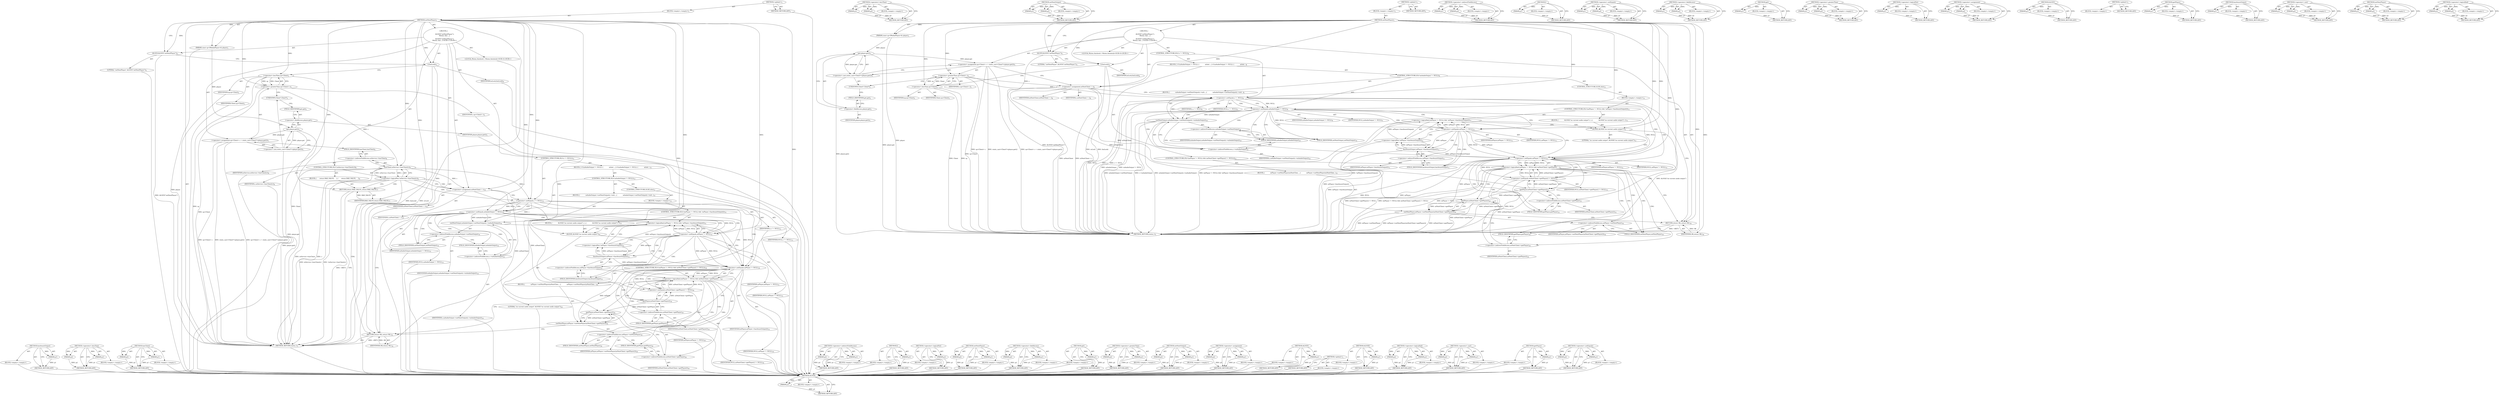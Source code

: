 digraph "&lt;operator&gt;.notEquals" {
vulnerable_175 [label=<(METHOD,ALOGE)>];
vulnerable_176 [label=<(PARAM,p1)>];
vulnerable_177 [label=<(BLOCK,&lt;empty&gt;,&lt;empty&gt;)>];
vulnerable_178 [label=<(METHOD_RETURN,ANY)>];
vulnerable_128 [label=<(METHOD,&lt;operator&gt;.lessThan)>];
vulnerable_129 [label=<(PARAM,p1)>];
vulnerable_130 [label=<(PARAM,p2)>];
vulnerable_131 [label=<(BLOCK,&lt;empty&gt;,&lt;empty&gt;)>];
vulnerable_132 [label=<(METHOD_RETURN,ANY)>];
vulnerable_152 [label=<(METHOD,setNextOutput)>];
vulnerable_153 [label=<(PARAM,p1)>];
vulnerable_154 [label=<(PARAM,p2)>];
vulnerable_155 [label=<(BLOCK,&lt;empty&gt;,&lt;empty&gt;)>];
vulnerable_156 [label=<(METHOD_RETURN,ANY)>];
vulnerable_6 [label=<(METHOD,&lt;global&gt;)<SUB>1</SUB>>];
vulnerable_7 [label=<(BLOCK,&lt;empty&gt;,&lt;empty&gt;)<SUB>1</SUB>>];
vulnerable_8 [label=<(METHOD,setNextPlayer)<SUB>1</SUB>>];
vulnerable_9 [label=<(PARAM,const sp&lt;IMediaPlayer&gt;&amp; player)<SUB>1</SUB>>];
vulnerable_10 [label="<(BLOCK,{

     ALOGV(&quot;setNextPlayer&quot;);
     Mutex::Aut...,{

     ALOGV(&quot;setNextPlayer&quot;);
     Mutex::Aut...)<SUB>1</SUB>>"];
vulnerable_11 [label=<(ALOGV,ALOGV(&quot;setNextPlayer&quot;))<SUB>3</SUB>>];
vulnerable_12 [label=<(LITERAL,&quot;setNextPlayer&quot;,ALOGV(&quot;setNextPlayer&quot;))<SUB>3</SUB>>];
vulnerable_13 [label="<(LOCAL,Mutex.Autolock l: Mutex.Autolock)<SUB>4</SUB>>"];
vulnerable_14 [label=<(l,l(mLock))<SUB>4</SUB>>];
vulnerable_15 [label=<(IDENTIFIER,mLock,l(mLock))<SUB>4</SUB>>];
vulnerable_16 [label=<(&lt;operator&gt;.assignment,sp&lt;Client&gt; c = static_cast&lt;Client*&gt;(player.get()))<SUB>5</SUB>>];
vulnerable_17 [label=<(&lt;operator&gt;.greaterThan,sp&lt;Client&gt; c)<SUB>5</SUB>>];
vulnerable_18 [label=<(&lt;operator&gt;.lessThan,sp&lt;Client)<SUB>5</SUB>>];
vulnerable_19 [label=<(IDENTIFIER,sp,sp&lt;Client)<SUB>5</SUB>>];
vulnerable_20 [label=<(IDENTIFIER,Client,sp&lt;Client)<SUB>5</SUB>>];
vulnerable_21 [label=<(IDENTIFIER,c,sp&lt;Client&gt; c)<SUB>5</SUB>>];
vulnerable_22 [label=<(&lt;operator&gt;.cast,static_cast&lt;Client*&gt;(player.get()))<SUB>5</SUB>>];
vulnerable_23 [label=<(UNKNOWN,Client*,Client*)<SUB>5</SUB>>];
vulnerable_24 [label=<(get,player.get())<SUB>5</SUB>>];
vulnerable_25 [label=<(&lt;operator&gt;.fieldAccess,player.get)<SUB>5</SUB>>];
vulnerable_26 [label=<(IDENTIFIER,player,player.get())<SUB>5</SUB>>];
vulnerable_27 [label=<(FIELD_IDENTIFIER,get,get)<SUB>5</SUB>>];
vulnerable_28 [label=<(&lt;operator&gt;.assignment,mNextClient = c)<SUB>6</SUB>>];
vulnerable_29 [label=<(IDENTIFIER,mNextClient,mNextClient = c)<SUB>6</SUB>>];
vulnerable_30 [label=<(IDENTIFIER,c,mNextClient = c)<SUB>6</SUB>>];
vulnerable_31 [label=<(CONTROL_STRUCTURE,IF,if (c != NULL))<SUB>8</SUB>>];
vulnerable_32 [label=<(&lt;operator&gt;.notEquals,c != NULL)<SUB>8</SUB>>];
vulnerable_33 [label=<(IDENTIFIER,c,c != NULL)<SUB>8</SUB>>];
vulnerable_34 [label=<(IDENTIFIER,NULL,c != NULL)<SUB>8</SUB>>];
vulnerable_35 [label=<(BLOCK,{
 if (mAudioOutput != NULL) {
            mAud...,{
 if (mAudioOutput != NULL) {
            mAud...)<SUB>8</SUB>>];
vulnerable_36 [label=<(CONTROL_STRUCTURE,IF,if (mAudioOutput != NULL))<SUB>9</SUB>>];
vulnerable_37 [label=<(&lt;operator&gt;.notEquals,mAudioOutput != NULL)<SUB>9</SUB>>];
vulnerable_38 [label=<(IDENTIFIER,mAudioOutput,mAudioOutput != NULL)<SUB>9</SUB>>];
vulnerable_39 [label=<(IDENTIFIER,NULL,mAudioOutput != NULL)<SUB>9</SUB>>];
vulnerable_40 [label=<(BLOCK,{
            mAudioOutput-&gt;setNextOutput(c-&gt;mA...,{
            mAudioOutput-&gt;setNextOutput(c-&gt;mA...)<SUB>9</SUB>>];
vulnerable_41 [label=<(setNextOutput,mAudioOutput-&gt;setNextOutput(c-&gt;mAudioOutput))<SUB>10</SUB>>];
vulnerable_42 [label=<(&lt;operator&gt;.indirectFieldAccess,mAudioOutput-&gt;setNextOutput)<SUB>10</SUB>>];
vulnerable_43 [label=<(IDENTIFIER,mAudioOutput,mAudioOutput-&gt;setNextOutput(c-&gt;mAudioOutput))<SUB>10</SUB>>];
vulnerable_44 [label=<(FIELD_IDENTIFIER,setNextOutput,setNextOutput)<SUB>10</SUB>>];
vulnerable_45 [label=<(&lt;operator&gt;.indirectFieldAccess,c-&gt;mAudioOutput)<SUB>10</SUB>>];
vulnerable_46 [label=<(IDENTIFIER,c,mAudioOutput-&gt;setNextOutput(c-&gt;mAudioOutput))<SUB>10</SUB>>];
vulnerable_47 [label=<(FIELD_IDENTIFIER,mAudioOutput,mAudioOutput)<SUB>10</SUB>>];
vulnerable_48 [label=<(CONTROL_STRUCTURE,ELSE,else)<SUB>11</SUB>>];
vulnerable_49 [label=<(BLOCK,&lt;empty&gt;,&lt;empty&gt;)<SUB>11</SUB>>];
vulnerable_50 [label=<(CONTROL_STRUCTURE,IF,if ((mPlayer != NULL) &amp;&amp; !mPlayer-&gt;hardwareOutput()))<SUB>11</SUB>>];
vulnerable_51 [label=<(&lt;operator&gt;.logicalAnd,(mPlayer != NULL) &amp;&amp; !mPlayer-&gt;hardwareOutput())<SUB>11</SUB>>];
vulnerable_52 [label=<(&lt;operator&gt;.notEquals,mPlayer != NULL)<SUB>11</SUB>>];
vulnerable_53 [label=<(IDENTIFIER,mPlayer,mPlayer != NULL)<SUB>11</SUB>>];
vulnerable_54 [label=<(IDENTIFIER,NULL,mPlayer != NULL)<SUB>11</SUB>>];
vulnerable_55 [label=<(&lt;operator&gt;.logicalNot,!mPlayer-&gt;hardwareOutput())<SUB>11</SUB>>];
vulnerable_56 [label=<(hardwareOutput,mPlayer-&gt;hardwareOutput())<SUB>11</SUB>>];
vulnerable_57 [label=<(&lt;operator&gt;.indirectFieldAccess,mPlayer-&gt;hardwareOutput)<SUB>11</SUB>>];
vulnerable_58 [label=<(IDENTIFIER,mPlayer,mPlayer-&gt;hardwareOutput())<SUB>11</SUB>>];
vulnerable_59 [label=<(FIELD_IDENTIFIER,hardwareOutput,hardwareOutput)<SUB>11</SUB>>];
vulnerable_60 [label=<(BLOCK,{
            ALOGE(&quot;no current audio output&quot;);
 },{
            ALOGE(&quot;no current audio output&quot;);
 })<SUB>11</SUB>>];
vulnerable_61 [label=<(ALOGE,ALOGE(&quot;no current audio output&quot;))<SUB>12</SUB>>];
vulnerable_62 [label=<(LITERAL,&quot;no current audio output&quot;,ALOGE(&quot;no current audio output&quot;))<SUB>12</SUB>>];
vulnerable_63 [label=<(CONTROL_STRUCTURE,IF,if ((mPlayer != NULL) &amp;&amp; (mNextClient-&gt;getPlayer() != NULL)))<SUB>15</SUB>>];
vulnerable_64 [label=<(&lt;operator&gt;.logicalAnd,(mPlayer != NULL) &amp;&amp; (mNextClient-&gt;getPlayer() ...)<SUB>15</SUB>>];
vulnerable_65 [label=<(&lt;operator&gt;.notEquals,mPlayer != NULL)<SUB>15</SUB>>];
vulnerable_66 [label=<(IDENTIFIER,mPlayer,mPlayer != NULL)<SUB>15</SUB>>];
vulnerable_67 [label=<(IDENTIFIER,NULL,mPlayer != NULL)<SUB>15</SUB>>];
vulnerable_68 [label=<(&lt;operator&gt;.notEquals,mNextClient-&gt;getPlayer() != NULL)<SUB>15</SUB>>];
vulnerable_69 [label=<(getPlayer,mNextClient-&gt;getPlayer())<SUB>15</SUB>>];
vulnerable_70 [label=<(&lt;operator&gt;.indirectFieldAccess,mNextClient-&gt;getPlayer)<SUB>15</SUB>>];
vulnerable_71 [label=<(IDENTIFIER,mNextClient,mNextClient-&gt;getPlayer())<SUB>15</SUB>>];
vulnerable_72 [label=<(FIELD_IDENTIFIER,getPlayer,getPlayer)<SUB>15</SUB>>];
vulnerable_73 [label=<(IDENTIFIER,NULL,mNextClient-&gt;getPlayer() != NULL)<SUB>15</SUB>>];
vulnerable_74 [label=<(BLOCK,{
            mPlayer-&gt;setNextPlayer(mNextClien...,{
            mPlayer-&gt;setNextPlayer(mNextClien...)<SUB>15</SUB>>];
vulnerable_75 [label=<(setNextPlayer,mPlayer-&gt;setNextPlayer(mNextClient-&gt;getPlayer()))<SUB>16</SUB>>];
vulnerable_76 [label=<(&lt;operator&gt;.indirectFieldAccess,mPlayer-&gt;setNextPlayer)<SUB>16</SUB>>];
vulnerable_77 [label=<(IDENTIFIER,mPlayer,mPlayer-&gt;setNextPlayer(mNextClient-&gt;getPlayer()))<SUB>16</SUB>>];
vulnerable_78 [label=<(FIELD_IDENTIFIER,setNextPlayer,setNextPlayer)<SUB>16</SUB>>];
vulnerable_79 [label=<(getPlayer,mNextClient-&gt;getPlayer())<SUB>16</SUB>>];
vulnerable_80 [label=<(&lt;operator&gt;.indirectFieldAccess,mNextClient-&gt;getPlayer)<SUB>16</SUB>>];
vulnerable_81 [label=<(IDENTIFIER,mNextClient,mNextClient-&gt;getPlayer())<SUB>16</SUB>>];
vulnerable_82 [label=<(FIELD_IDENTIFIER,getPlayer,getPlayer)<SUB>16</SUB>>];
vulnerable_83 [label=<(RETURN,return OK;,return OK;)<SUB>20</SUB>>];
vulnerable_84 [label=<(IDENTIFIER,OK,return OK;)<SUB>20</SUB>>];
vulnerable_85 [label=<(METHOD_RETURN,status_t)<SUB>1</SUB>>];
vulnerable_87 [label=<(METHOD_RETURN,ANY)<SUB>1</SUB>>];
vulnerable_157 [label=<(METHOD,&lt;operator&gt;.indirectFieldAccess)>];
vulnerable_158 [label=<(PARAM,p1)>];
vulnerable_159 [label=<(PARAM,p2)>];
vulnerable_160 [label=<(BLOCK,&lt;empty&gt;,&lt;empty&gt;)>];
vulnerable_161 [label=<(METHOD_RETURN,ANY)>];
vulnerable_114 [label=<(METHOD,l)>];
vulnerable_115 [label=<(PARAM,p1)>];
vulnerable_116 [label=<(BLOCK,&lt;empty&gt;,&lt;empty&gt;)>];
vulnerable_117 [label=<(METHOD_RETURN,ANY)>];
vulnerable_147 [label=<(METHOD,&lt;operator&gt;.notEquals)>];
vulnerable_148 [label=<(PARAM,p1)>];
vulnerable_149 [label=<(PARAM,p2)>];
vulnerable_150 [label=<(BLOCK,&lt;empty&gt;,&lt;empty&gt;)>];
vulnerable_151 [label=<(METHOD_RETURN,ANY)>];
vulnerable_142 [label=<(METHOD,&lt;operator&gt;.fieldAccess)>];
vulnerable_143 [label=<(PARAM,p1)>];
vulnerable_144 [label=<(PARAM,p2)>];
vulnerable_145 [label=<(BLOCK,&lt;empty&gt;,&lt;empty&gt;)>];
vulnerable_146 [label=<(METHOD_RETURN,ANY)>];
vulnerable_138 [label=<(METHOD,get)>];
vulnerable_139 [label=<(PARAM,p1)>];
vulnerable_140 [label=<(BLOCK,&lt;empty&gt;,&lt;empty&gt;)>];
vulnerable_141 [label=<(METHOD_RETURN,ANY)>];
vulnerable_123 [label=<(METHOD,&lt;operator&gt;.greaterThan)>];
vulnerable_124 [label=<(PARAM,p1)>];
vulnerable_125 [label=<(PARAM,p2)>];
vulnerable_126 [label=<(BLOCK,&lt;empty&gt;,&lt;empty&gt;)>];
vulnerable_127 [label=<(METHOD_RETURN,ANY)>];
vulnerable_167 [label=<(METHOD,&lt;operator&gt;.logicalNot)>];
vulnerable_168 [label=<(PARAM,p1)>];
vulnerable_169 [label=<(BLOCK,&lt;empty&gt;,&lt;empty&gt;)>];
vulnerable_170 [label=<(METHOD_RETURN,ANY)>];
vulnerable_118 [label=<(METHOD,&lt;operator&gt;.assignment)>];
vulnerable_119 [label=<(PARAM,p1)>];
vulnerable_120 [label=<(PARAM,p2)>];
vulnerable_121 [label=<(BLOCK,&lt;empty&gt;,&lt;empty&gt;)>];
vulnerable_122 [label=<(METHOD_RETURN,ANY)>];
vulnerable_110 [label=<(METHOD,ALOGV)>];
vulnerable_111 [label=<(PARAM,p1)>];
vulnerable_112 [label=<(BLOCK,&lt;empty&gt;,&lt;empty&gt;)>];
vulnerable_113 [label=<(METHOD_RETURN,ANY)>];
vulnerable_104 [label=<(METHOD,&lt;global&gt;)<SUB>1</SUB>>];
vulnerable_105 [label=<(BLOCK,&lt;empty&gt;,&lt;empty&gt;)>];
vulnerable_106 [label=<(METHOD_RETURN,ANY)>];
vulnerable_179 [label=<(METHOD,getPlayer)>];
vulnerable_180 [label=<(PARAM,p1)>];
vulnerable_181 [label=<(BLOCK,&lt;empty&gt;,&lt;empty&gt;)>];
vulnerable_182 [label=<(METHOD_RETURN,ANY)>];
vulnerable_171 [label=<(METHOD,hardwareOutput)>];
vulnerable_172 [label=<(PARAM,p1)>];
vulnerable_173 [label=<(BLOCK,&lt;empty&gt;,&lt;empty&gt;)>];
vulnerable_174 [label=<(METHOD_RETURN,ANY)>];
vulnerable_133 [label=<(METHOD,&lt;operator&gt;.cast)>];
vulnerable_134 [label=<(PARAM,p1)>];
vulnerable_135 [label=<(PARAM,p2)>];
vulnerable_136 [label=<(BLOCK,&lt;empty&gt;,&lt;empty&gt;)>];
vulnerable_137 [label=<(METHOD_RETURN,ANY)>];
vulnerable_183 [label=<(METHOD,setNextPlayer)>];
vulnerable_184 [label=<(PARAM,p1)>];
vulnerable_185 [label=<(PARAM,p2)>];
vulnerable_186 [label=<(BLOCK,&lt;empty&gt;,&lt;empty&gt;)>];
vulnerable_187 [label=<(METHOD_RETURN,ANY)>];
vulnerable_162 [label=<(METHOD,&lt;operator&gt;.logicalAnd)>];
vulnerable_163 [label=<(PARAM,p1)>];
vulnerable_164 [label=<(PARAM,p2)>];
vulnerable_165 [label=<(BLOCK,&lt;empty&gt;,&lt;empty&gt;)>];
vulnerable_166 [label=<(METHOD_RETURN,ANY)>];
fixed_186 [label=<(METHOD,hardwareOutput)>];
fixed_187 [label=<(PARAM,p1)>];
fixed_188 [label=<(BLOCK,&lt;empty&gt;,&lt;empty&gt;)>];
fixed_189 [label=<(METHOD_RETURN,ANY)>];
fixed_138 [label=<(METHOD,&lt;operator&gt;.lessThan)>];
fixed_139 [label=<(PARAM,p1)>];
fixed_140 [label=<(PARAM,p2)>];
fixed_141 [label=<(BLOCK,&lt;empty&gt;,&lt;empty&gt;)>];
fixed_142 [label=<(METHOD_RETURN,ANY)>];
fixed_161 [label=<(METHOD,hasClient)>];
fixed_162 [label=<(PARAM,p1)>];
fixed_163 [label=<(PARAM,p2)>];
fixed_164 [label=<(BLOCK,&lt;empty&gt;,&lt;empty&gt;)>];
fixed_165 [label=<(METHOD_RETURN,ANY)>];
fixed_6 [label=<(METHOD,&lt;global&gt;)<SUB>1</SUB>>];
fixed_7 [label=<(BLOCK,&lt;empty&gt;,&lt;empty&gt;)<SUB>1</SUB>>];
fixed_8 [label=<(METHOD,setNextPlayer)<SUB>1</SUB>>];
fixed_9 [label=<(PARAM,const sp&lt;IMediaPlayer&gt;&amp; player)<SUB>1</SUB>>];
fixed_10 [label="<(BLOCK,{

     ALOGV(&quot;setNextPlayer&quot;);
     Mutex::Aut...,{

     ALOGV(&quot;setNextPlayer&quot;);
     Mutex::Aut...)<SUB>1</SUB>>"];
fixed_11 [label=<(ALOGV,ALOGV(&quot;setNextPlayer&quot;))<SUB>3</SUB>>];
fixed_12 [label=<(LITERAL,&quot;setNextPlayer&quot;,ALOGV(&quot;setNextPlayer&quot;))<SUB>3</SUB>>];
fixed_13 [label="<(LOCAL,Mutex.Autolock l: Mutex.Autolock)<SUB>4</SUB>>"];
fixed_14 [label=<(l,l(mLock))<SUB>4</SUB>>];
fixed_15 [label=<(IDENTIFIER,mLock,l(mLock))<SUB>4</SUB>>];
fixed_16 [label=<(&lt;operator&gt;.assignment,sp&lt;Client&gt; c = static_cast&lt;Client*&gt;(player.get()))<SUB>5</SUB>>];
fixed_17 [label=<(&lt;operator&gt;.greaterThan,sp&lt;Client&gt; c)<SUB>5</SUB>>];
fixed_18 [label=<(&lt;operator&gt;.lessThan,sp&lt;Client)<SUB>5</SUB>>];
fixed_19 [label=<(IDENTIFIER,sp,sp&lt;Client)<SUB>5</SUB>>];
fixed_20 [label=<(IDENTIFIER,Client,sp&lt;Client)<SUB>5</SUB>>];
fixed_21 [label=<(IDENTIFIER,c,sp&lt;Client&gt; c)<SUB>5</SUB>>];
fixed_22 [label=<(&lt;operator&gt;.cast,static_cast&lt;Client*&gt;(player.get()))<SUB>5</SUB>>];
fixed_23 [label=<(UNKNOWN,Client*,Client*)<SUB>5</SUB>>];
fixed_24 [label=<(get,player.get())<SUB>5</SUB>>];
fixed_25 [label=<(&lt;operator&gt;.fieldAccess,player.get)<SUB>5</SUB>>];
fixed_26 [label=<(IDENTIFIER,player,player.get())<SUB>5</SUB>>];
fixed_27 [label=<(FIELD_IDENTIFIER,get,get)<SUB>5</SUB>>];
fixed_28 [label=<(CONTROL_STRUCTURE,IF,if (!mService-&gt;hasClient(c)))<SUB>6</SUB>>];
fixed_29 [label=<(&lt;operator&gt;.logicalNot,!mService-&gt;hasClient(c))<SUB>6</SUB>>];
fixed_30 [label=<(hasClient,mService-&gt;hasClient(c))<SUB>6</SUB>>];
fixed_31 [label=<(&lt;operator&gt;.indirectFieldAccess,mService-&gt;hasClient)<SUB>6</SUB>>];
fixed_32 [label=<(IDENTIFIER,mService,mService-&gt;hasClient(c))<SUB>6</SUB>>];
fixed_33 [label=<(FIELD_IDENTIFIER,hasClient,hasClient)<SUB>6</SUB>>];
fixed_34 [label=<(IDENTIFIER,c,mService-&gt;hasClient(c))<SUB>6</SUB>>];
fixed_35 [label=<(BLOCK,{
      return BAD_VALUE;
    },{
      return BAD_VALUE;
    })<SUB>6</SUB>>];
fixed_36 [label=<(RETURN,return BAD_VALUE;,return BAD_VALUE;)<SUB>7</SUB>>];
fixed_37 [label=<(IDENTIFIER,BAD_VALUE,return BAD_VALUE;)<SUB>7</SUB>>];
fixed_38 [label=<(&lt;operator&gt;.assignment,mNextClient = c)<SUB>10</SUB>>];
fixed_39 [label=<(IDENTIFIER,mNextClient,mNextClient = c)<SUB>10</SUB>>];
fixed_40 [label=<(IDENTIFIER,c,mNextClient = c)<SUB>10</SUB>>];
fixed_41 [label=<(CONTROL_STRUCTURE,IF,if (c != NULL))<SUB>12</SUB>>];
fixed_42 [label=<(&lt;operator&gt;.notEquals,c != NULL)<SUB>12</SUB>>];
fixed_43 [label=<(IDENTIFIER,c,c != NULL)<SUB>12</SUB>>];
fixed_44 [label=<(IDENTIFIER,NULL,c != NULL)<SUB>12</SUB>>];
fixed_45 [label=<(BLOCK,{
 if (mAudioOutput != NULL) {
            mAud...,{
 if (mAudioOutput != NULL) {
            mAud...)<SUB>12</SUB>>];
fixed_46 [label=<(CONTROL_STRUCTURE,IF,if (mAudioOutput != NULL))<SUB>13</SUB>>];
fixed_47 [label=<(&lt;operator&gt;.notEquals,mAudioOutput != NULL)<SUB>13</SUB>>];
fixed_48 [label=<(IDENTIFIER,mAudioOutput,mAudioOutput != NULL)<SUB>13</SUB>>];
fixed_49 [label=<(IDENTIFIER,NULL,mAudioOutput != NULL)<SUB>13</SUB>>];
fixed_50 [label=<(BLOCK,{
            mAudioOutput-&gt;setNextOutput(c-&gt;mA...,{
            mAudioOutput-&gt;setNextOutput(c-&gt;mA...)<SUB>13</SUB>>];
fixed_51 [label=<(setNextOutput,mAudioOutput-&gt;setNextOutput(c-&gt;mAudioOutput))<SUB>14</SUB>>];
fixed_52 [label=<(&lt;operator&gt;.indirectFieldAccess,mAudioOutput-&gt;setNextOutput)<SUB>14</SUB>>];
fixed_53 [label=<(IDENTIFIER,mAudioOutput,mAudioOutput-&gt;setNextOutput(c-&gt;mAudioOutput))<SUB>14</SUB>>];
fixed_54 [label=<(FIELD_IDENTIFIER,setNextOutput,setNextOutput)<SUB>14</SUB>>];
fixed_55 [label=<(&lt;operator&gt;.indirectFieldAccess,c-&gt;mAudioOutput)<SUB>14</SUB>>];
fixed_56 [label=<(IDENTIFIER,c,mAudioOutput-&gt;setNextOutput(c-&gt;mAudioOutput))<SUB>14</SUB>>];
fixed_57 [label=<(FIELD_IDENTIFIER,mAudioOutput,mAudioOutput)<SUB>14</SUB>>];
fixed_58 [label=<(CONTROL_STRUCTURE,ELSE,else)<SUB>15</SUB>>];
fixed_59 [label=<(BLOCK,&lt;empty&gt;,&lt;empty&gt;)<SUB>15</SUB>>];
fixed_60 [label=<(CONTROL_STRUCTURE,IF,if ((mPlayer != NULL) &amp;&amp; !mPlayer-&gt;hardwareOutput()))<SUB>15</SUB>>];
fixed_61 [label=<(&lt;operator&gt;.logicalAnd,(mPlayer != NULL) &amp;&amp; !mPlayer-&gt;hardwareOutput())<SUB>15</SUB>>];
fixed_62 [label=<(&lt;operator&gt;.notEquals,mPlayer != NULL)<SUB>15</SUB>>];
fixed_63 [label=<(IDENTIFIER,mPlayer,mPlayer != NULL)<SUB>15</SUB>>];
fixed_64 [label=<(IDENTIFIER,NULL,mPlayer != NULL)<SUB>15</SUB>>];
fixed_65 [label=<(&lt;operator&gt;.logicalNot,!mPlayer-&gt;hardwareOutput())<SUB>15</SUB>>];
fixed_66 [label=<(hardwareOutput,mPlayer-&gt;hardwareOutput())<SUB>15</SUB>>];
fixed_67 [label=<(&lt;operator&gt;.indirectFieldAccess,mPlayer-&gt;hardwareOutput)<SUB>15</SUB>>];
fixed_68 [label=<(IDENTIFIER,mPlayer,mPlayer-&gt;hardwareOutput())<SUB>15</SUB>>];
fixed_69 [label=<(FIELD_IDENTIFIER,hardwareOutput,hardwareOutput)<SUB>15</SUB>>];
fixed_70 [label=<(BLOCK,{
            ALOGE(&quot;no current audio output&quot;);
 },{
            ALOGE(&quot;no current audio output&quot;);
 })<SUB>15</SUB>>];
fixed_71 [label=<(ALOGE,ALOGE(&quot;no current audio output&quot;))<SUB>16</SUB>>];
fixed_72 [label=<(LITERAL,&quot;no current audio output&quot;,ALOGE(&quot;no current audio output&quot;))<SUB>16</SUB>>];
fixed_73 [label=<(CONTROL_STRUCTURE,IF,if ((mPlayer != NULL) &amp;&amp; (mNextClient-&gt;getPlayer() != NULL)))<SUB>19</SUB>>];
fixed_74 [label=<(&lt;operator&gt;.logicalAnd,(mPlayer != NULL) &amp;&amp; (mNextClient-&gt;getPlayer() ...)<SUB>19</SUB>>];
fixed_75 [label=<(&lt;operator&gt;.notEquals,mPlayer != NULL)<SUB>19</SUB>>];
fixed_76 [label=<(IDENTIFIER,mPlayer,mPlayer != NULL)<SUB>19</SUB>>];
fixed_77 [label=<(IDENTIFIER,NULL,mPlayer != NULL)<SUB>19</SUB>>];
fixed_78 [label=<(&lt;operator&gt;.notEquals,mNextClient-&gt;getPlayer() != NULL)<SUB>19</SUB>>];
fixed_79 [label=<(getPlayer,mNextClient-&gt;getPlayer())<SUB>19</SUB>>];
fixed_80 [label=<(&lt;operator&gt;.indirectFieldAccess,mNextClient-&gt;getPlayer)<SUB>19</SUB>>];
fixed_81 [label=<(IDENTIFIER,mNextClient,mNextClient-&gt;getPlayer())<SUB>19</SUB>>];
fixed_82 [label=<(FIELD_IDENTIFIER,getPlayer,getPlayer)<SUB>19</SUB>>];
fixed_83 [label=<(IDENTIFIER,NULL,mNextClient-&gt;getPlayer() != NULL)<SUB>19</SUB>>];
fixed_84 [label=<(BLOCK,{
            mPlayer-&gt;setNextPlayer(mNextClien...,{
            mPlayer-&gt;setNextPlayer(mNextClien...)<SUB>19</SUB>>];
fixed_85 [label=<(setNextPlayer,mPlayer-&gt;setNextPlayer(mNextClient-&gt;getPlayer()))<SUB>20</SUB>>];
fixed_86 [label=<(&lt;operator&gt;.indirectFieldAccess,mPlayer-&gt;setNextPlayer)<SUB>20</SUB>>];
fixed_87 [label=<(IDENTIFIER,mPlayer,mPlayer-&gt;setNextPlayer(mNextClient-&gt;getPlayer()))<SUB>20</SUB>>];
fixed_88 [label=<(FIELD_IDENTIFIER,setNextPlayer,setNextPlayer)<SUB>20</SUB>>];
fixed_89 [label=<(getPlayer,mNextClient-&gt;getPlayer())<SUB>20</SUB>>];
fixed_90 [label=<(&lt;operator&gt;.indirectFieldAccess,mNextClient-&gt;getPlayer)<SUB>20</SUB>>];
fixed_91 [label=<(IDENTIFIER,mNextClient,mNextClient-&gt;getPlayer())<SUB>20</SUB>>];
fixed_92 [label=<(FIELD_IDENTIFIER,getPlayer,getPlayer)<SUB>20</SUB>>];
fixed_93 [label=<(RETURN,return OK;,return OK;)<SUB>24</SUB>>];
fixed_94 [label=<(IDENTIFIER,OK,return OK;)<SUB>24</SUB>>];
fixed_95 [label=<(METHOD_RETURN,status_t)<SUB>1</SUB>>];
fixed_97 [label=<(METHOD_RETURN,ANY)<SUB>1</SUB>>];
fixed_166 [label=<(METHOD,&lt;operator&gt;.indirectFieldAccess)>];
fixed_167 [label=<(PARAM,p1)>];
fixed_168 [label=<(PARAM,p2)>];
fixed_169 [label=<(BLOCK,&lt;empty&gt;,&lt;empty&gt;)>];
fixed_170 [label=<(METHOD_RETURN,ANY)>];
fixed_124 [label=<(METHOD,l)>];
fixed_125 [label=<(PARAM,p1)>];
fixed_126 [label=<(BLOCK,&lt;empty&gt;,&lt;empty&gt;)>];
fixed_127 [label=<(METHOD_RETURN,ANY)>];
fixed_157 [label=<(METHOD,&lt;operator&gt;.logicalNot)>];
fixed_158 [label=<(PARAM,p1)>];
fixed_159 [label=<(BLOCK,&lt;empty&gt;,&lt;empty&gt;)>];
fixed_160 [label=<(METHOD_RETURN,ANY)>];
fixed_198 [label=<(METHOD,setNextPlayer)>];
fixed_199 [label=<(PARAM,p1)>];
fixed_200 [label=<(PARAM,p2)>];
fixed_201 [label=<(BLOCK,&lt;empty&gt;,&lt;empty&gt;)>];
fixed_202 [label=<(METHOD_RETURN,ANY)>];
fixed_152 [label=<(METHOD,&lt;operator&gt;.fieldAccess)>];
fixed_153 [label=<(PARAM,p1)>];
fixed_154 [label=<(PARAM,p2)>];
fixed_155 [label=<(BLOCK,&lt;empty&gt;,&lt;empty&gt;)>];
fixed_156 [label=<(METHOD_RETURN,ANY)>];
fixed_148 [label=<(METHOD,get)>];
fixed_149 [label=<(PARAM,p1)>];
fixed_150 [label=<(BLOCK,&lt;empty&gt;,&lt;empty&gt;)>];
fixed_151 [label=<(METHOD_RETURN,ANY)>];
fixed_133 [label=<(METHOD,&lt;operator&gt;.greaterThan)>];
fixed_134 [label=<(PARAM,p1)>];
fixed_135 [label=<(PARAM,p2)>];
fixed_136 [label=<(BLOCK,&lt;empty&gt;,&lt;empty&gt;)>];
fixed_137 [label=<(METHOD_RETURN,ANY)>];
fixed_176 [label=<(METHOD,setNextOutput)>];
fixed_177 [label=<(PARAM,p1)>];
fixed_178 [label=<(PARAM,p2)>];
fixed_179 [label=<(BLOCK,&lt;empty&gt;,&lt;empty&gt;)>];
fixed_180 [label=<(METHOD_RETURN,ANY)>];
fixed_128 [label=<(METHOD,&lt;operator&gt;.assignment)>];
fixed_129 [label=<(PARAM,p1)>];
fixed_130 [label=<(PARAM,p2)>];
fixed_131 [label=<(BLOCK,&lt;empty&gt;,&lt;empty&gt;)>];
fixed_132 [label=<(METHOD_RETURN,ANY)>];
fixed_120 [label=<(METHOD,ALOGV)>];
fixed_121 [label=<(PARAM,p1)>];
fixed_122 [label=<(BLOCK,&lt;empty&gt;,&lt;empty&gt;)>];
fixed_123 [label=<(METHOD_RETURN,ANY)>];
fixed_114 [label=<(METHOD,&lt;global&gt;)<SUB>1</SUB>>];
fixed_115 [label=<(BLOCK,&lt;empty&gt;,&lt;empty&gt;)>];
fixed_116 [label=<(METHOD_RETURN,ANY)>];
fixed_190 [label=<(METHOD,ALOGE)>];
fixed_191 [label=<(PARAM,p1)>];
fixed_192 [label=<(BLOCK,&lt;empty&gt;,&lt;empty&gt;)>];
fixed_193 [label=<(METHOD_RETURN,ANY)>];
fixed_181 [label=<(METHOD,&lt;operator&gt;.logicalAnd)>];
fixed_182 [label=<(PARAM,p1)>];
fixed_183 [label=<(PARAM,p2)>];
fixed_184 [label=<(BLOCK,&lt;empty&gt;,&lt;empty&gt;)>];
fixed_185 [label=<(METHOD_RETURN,ANY)>];
fixed_143 [label=<(METHOD,&lt;operator&gt;.cast)>];
fixed_144 [label=<(PARAM,p1)>];
fixed_145 [label=<(PARAM,p2)>];
fixed_146 [label=<(BLOCK,&lt;empty&gt;,&lt;empty&gt;)>];
fixed_147 [label=<(METHOD_RETURN,ANY)>];
fixed_194 [label=<(METHOD,getPlayer)>];
fixed_195 [label=<(PARAM,p1)>];
fixed_196 [label=<(BLOCK,&lt;empty&gt;,&lt;empty&gt;)>];
fixed_197 [label=<(METHOD_RETURN,ANY)>];
fixed_171 [label=<(METHOD,&lt;operator&gt;.notEquals)>];
fixed_172 [label=<(PARAM,p1)>];
fixed_173 [label=<(PARAM,p2)>];
fixed_174 [label=<(BLOCK,&lt;empty&gt;,&lt;empty&gt;)>];
fixed_175 [label=<(METHOD_RETURN,ANY)>];
vulnerable_175 -> vulnerable_176  [key=0, label="AST: "];
vulnerable_175 -> vulnerable_176  [key=1, label="DDG: "];
vulnerable_175 -> vulnerable_177  [key=0, label="AST: "];
vulnerable_175 -> vulnerable_178  [key=0, label="AST: "];
vulnerable_175 -> vulnerable_178  [key=1, label="CFG: "];
vulnerable_176 -> vulnerable_178  [key=0, label="DDG: p1"];
vulnerable_128 -> vulnerable_129  [key=0, label="AST: "];
vulnerable_128 -> vulnerable_129  [key=1, label="DDG: "];
vulnerable_128 -> vulnerable_131  [key=0, label="AST: "];
vulnerable_128 -> vulnerable_130  [key=0, label="AST: "];
vulnerable_128 -> vulnerable_130  [key=1, label="DDG: "];
vulnerable_128 -> vulnerable_132  [key=0, label="AST: "];
vulnerable_128 -> vulnerable_132  [key=1, label="CFG: "];
vulnerable_129 -> vulnerable_132  [key=0, label="DDG: p1"];
vulnerable_130 -> vulnerable_132  [key=0, label="DDG: p2"];
vulnerable_152 -> vulnerable_153  [key=0, label="AST: "];
vulnerable_152 -> vulnerable_153  [key=1, label="DDG: "];
vulnerable_152 -> vulnerable_155  [key=0, label="AST: "];
vulnerable_152 -> vulnerable_154  [key=0, label="AST: "];
vulnerable_152 -> vulnerable_154  [key=1, label="DDG: "];
vulnerable_152 -> vulnerable_156  [key=0, label="AST: "];
vulnerable_152 -> vulnerable_156  [key=1, label="CFG: "];
vulnerable_153 -> vulnerable_156  [key=0, label="DDG: p1"];
vulnerable_154 -> vulnerable_156  [key=0, label="DDG: p2"];
vulnerable_6 -> vulnerable_7  [key=0, label="AST: "];
vulnerable_6 -> vulnerable_87  [key=0, label="AST: "];
vulnerable_6 -> vulnerable_87  [key=1, label="CFG: "];
vulnerable_7 -> vulnerable_8  [key=0, label="AST: "];
vulnerable_8 -> vulnerable_9  [key=0, label="AST: "];
vulnerable_8 -> vulnerable_9  [key=1, label="DDG: "];
vulnerable_8 -> vulnerable_10  [key=0, label="AST: "];
vulnerable_8 -> vulnerable_85  [key=0, label="AST: "];
vulnerable_8 -> vulnerable_11  [key=0, label="CFG: "];
vulnerable_8 -> vulnerable_11  [key=1, label="DDG: "];
vulnerable_8 -> vulnerable_28  [key=0, label="DDG: "];
vulnerable_8 -> vulnerable_83  [key=0, label="DDG: "];
vulnerable_8 -> vulnerable_14  [key=0, label="DDG: "];
vulnerable_8 -> vulnerable_84  [key=0, label="DDG: "];
vulnerable_8 -> vulnerable_17  [key=0, label="DDG: "];
vulnerable_8 -> vulnerable_32  [key=0, label="DDG: "];
vulnerable_8 -> vulnerable_18  [key=0, label="DDG: "];
vulnerable_8 -> vulnerable_37  [key=0, label="DDG: "];
vulnerable_8 -> vulnerable_65  [key=0, label="DDG: "];
vulnerable_8 -> vulnerable_68  [key=0, label="DDG: "];
vulnerable_8 -> vulnerable_52  [key=0, label="DDG: "];
vulnerable_8 -> vulnerable_61  [key=0, label="DDG: "];
vulnerable_9 -> vulnerable_85  [key=0, label="DDG: player"];
vulnerable_9 -> vulnerable_24  [key=0, label="DDG: player"];
vulnerable_10 -> vulnerable_11  [key=0, label="AST: "];
vulnerable_10 -> vulnerable_13  [key=0, label="AST: "];
vulnerable_10 -> vulnerable_14  [key=0, label="AST: "];
vulnerable_10 -> vulnerable_16  [key=0, label="AST: "];
vulnerable_10 -> vulnerable_28  [key=0, label="AST: "];
vulnerable_10 -> vulnerable_31  [key=0, label="AST: "];
vulnerable_10 -> vulnerable_83  [key=0, label="AST: "];
vulnerable_11 -> vulnerable_12  [key=0, label="AST: "];
vulnerable_11 -> vulnerable_14  [key=0, label="CFG: "];
vulnerable_11 -> vulnerable_85  [key=0, label="DDG: ALOGV(&quot;setNextPlayer&quot;)"];
vulnerable_14 -> vulnerable_15  [key=0, label="AST: "];
vulnerable_14 -> vulnerable_18  [key=0, label="CFG: "];
vulnerable_14 -> vulnerable_85  [key=0, label="DDG: l(mLock)"];
vulnerable_14 -> vulnerable_85  [key=1, label="DDG: mLock"];
vulnerable_16 -> vulnerable_17  [key=0, label="AST: "];
vulnerable_16 -> vulnerable_22  [key=0, label="AST: "];
vulnerable_16 -> vulnerable_28  [key=0, label="CFG: "];
vulnerable_16 -> vulnerable_85  [key=0, label="DDG: sp&lt;Client&gt; c"];
vulnerable_16 -> vulnerable_85  [key=1, label="DDG: static_cast&lt;Client*&gt;(player.get())"];
vulnerable_16 -> vulnerable_85  [key=2, label="DDG: sp&lt;Client&gt; c = static_cast&lt;Client*&gt;(player.get())"];
vulnerable_17 -> vulnerable_18  [key=0, label="AST: "];
vulnerable_17 -> vulnerable_21  [key=0, label="AST: "];
vulnerable_17 -> vulnerable_23  [key=0, label="CFG: "];
vulnerable_17 -> vulnerable_85  [key=0, label="DDG: sp&lt;Client"];
vulnerable_17 -> vulnerable_28  [key=0, label="DDG: c"];
vulnerable_17 -> vulnerable_32  [key=0, label="DDG: c"];
vulnerable_18 -> vulnerable_19  [key=0, label="AST: "];
vulnerable_18 -> vulnerable_20  [key=0, label="AST: "];
vulnerable_18 -> vulnerable_17  [key=0, label="CFG: "];
vulnerable_18 -> vulnerable_17  [key=1, label="DDG: sp"];
vulnerable_18 -> vulnerable_17  [key=2, label="DDG: Client"];
vulnerable_18 -> vulnerable_85  [key=0, label="DDG: Client"];
vulnerable_18 -> vulnerable_85  [key=1, label="DDG: sp"];
vulnerable_22 -> vulnerable_23  [key=0, label="AST: "];
vulnerable_22 -> vulnerable_24  [key=0, label="AST: "];
vulnerable_22 -> vulnerable_16  [key=0, label="CFG: "];
vulnerable_22 -> vulnerable_85  [key=0, label="DDG: player.get()"];
vulnerable_23 -> vulnerable_27  [key=0, label="CFG: "];
vulnerable_24 -> vulnerable_25  [key=0, label="AST: "];
vulnerable_24 -> vulnerable_22  [key=0, label="CFG: "];
vulnerable_24 -> vulnerable_22  [key=1, label="DDG: player.get"];
vulnerable_24 -> vulnerable_85  [key=0, label="DDG: player.get"];
vulnerable_24 -> vulnerable_16  [key=0, label="DDG: player.get"];
vulnerable_25 -> vulnerable_26  [key=0, label="AST: "];
vulnerable_25 -> vulnerable_27  [key=0, label="AST: "];
vulnerable_25 -> vulnerable_24  [key=0, label="CFG: "];
vulnerable_27 -> vulnerable_25  [key=0, label="CFG: "];
vulnerable_28 -> vulnerable_29  [key=0, label="AST: "];
vulnerable_28 -> vulnerable_30  [key=0, label="AST: "];
vulnerable_28 -> vulnerable_32  [key=0, label="CFG: "];
vulnerable_28 -> vulnerable_85  [key=0, label="DDG: mNextClient"];
vulnerable_28 -> vulnerable_85  [key=1, label="DDG: mNextClient = c"];
vulnerable_28 -> vulnerable_69  [key=0, label="DDG: mNextClient"];
vulnerable_28 -> vulnerable_79  [key=0, label="DDG: mNextClient"];
vulnerable_31 -> vulnerable_32  [key=0, label="AST: "];
vulnerable_31 -> vulnerable_35  [key=0, label="AST: "];
vulnerable_32 -> vulnerable_33  [key=0, label="AST: "];
vulnerable_32 -> vulnerable_34  [key=0, label="AST: "];
vulnerable_32 -> vulnerable_37  [key=0, label="CFG: "];
vulnerable_32 -> vulnerable_37  [key=1, label="DDG: NULL"];
vulnerable_32 -> vulnerable_37  [key=2, label="CDG: "];
vulnerable_32 -> vulnerable_83  [key=0, label="CFG: "];
vulnerable_32 -> vulnerable_85  [key=0, label="DDG: c"];
vulnerable_32 -> vulnerable_85  [key=1, label="DDG: NULL"];
vulnerable_32 -> vulnerable_85  [key=2, label="DDG: c != NULL"];
vulnerable_32 -> vulnerable_41  [key=0, label="DDG: c"];
vulnerable_32 -> vulnerable_64  [key=0, label="CDG: "];
vulnerable_32 -> vulnerable_65  [key=0, label="CDG: "];
vulnerable_35 -> vulnerable_36  [key=0, label="AST: "];
vulnerable_35 -> vulnerable_63  [key=0, label="AST: "];
vulnerable_36 -> vulnerable_37  [key=0, label="AST: "];
vulnerable_36 -> vulnerable_40  [key=0, label="AST: "];
vulnerable_36 -> vulnerable_48  [key=0, label="AST: "];
vulnerable_37 -> vulnerable_38  [key=0, label="AST: "];
vulnerable_37 -> vulnerable_39  [key=0, label="AST: "];
vulnerable_37 -> vulnerable_44  [key=0, label="CFG: "];
vulnerable_37 -> vulnerable_44  [key=1, label="CDG: "];
vulnerable_37 -> vulnerable_52  [key=0, label="CFG: "];
vulnerable_37 -> vulnerable_52  [key=1, label="DDG: NULL"];
vulnerable_37 -> vulnerable_52  [key=2, label="CDG: "];
vulnerable_37 -> vulnerable_85  [key=0, label="DDG: mAudioOutput"];
vulnerable_37 -> vulnerable_85  [key=1, label="DDG: mAudioOutput != NULL"];
vulnerable_37 -> vulnerable_41  [key=0, label="DDG: mAudioOutput"];
vulnerable_37 -> vulnerable_41  [key=1, label="CDG: "];
vulnerable_37 -> vulnerable_65  [key=0, label="DDG: NULL"];
vulnerable_37 -> vulnerable_47  [key=0, label="CDG: "];
vulnerable_37 -> vulnerable_42  [key=0, label="CDG: "];
vulnerable_37 -> vulnerable_51  [key=0, label="CDG: "];
vulnerable_37 -> vulnerable_45  [key=0, label="CDG: "];
vulnerable_40 -> vulnerable_41  [key=0, label="AST: "];
vulnerable_41 -> vulnerable_42  [key=0, label="AST: "];
vulnerable_41 -> vulnerable_45  [key=0, label="AST: "];
vulnerable_41 -> vulnerable_65  [key=0, label="CFG: "];
vulnerable_41 -> vulnerable_85  [key=0, label="DDG: mAudioOutput-&gt;setNextOutput"];
vulnerable_41 -> vulnerable_85  [key=1, label="DDG: c-&gt;mAudioOutput"];
vulnerable_41 -> vulnerable_85  [key=2, label="DDG: mAudioOutput-&gt;setNextOutput(c-&gt;mAudioOutput)"];
vulnerable_42 -> vulnerable_43  [key=0, label="AST: "];
vulnerable_42 -> vulnerable_44  [key=0, label="AST: "];
vulnerable_42 -> vulnerable_47  [key=0, label="CFG: "];
vulnerable_44 -> vulnerable_42  [key=0, label="CFG: "];
vulnerable_45 -> vulnerable_46  [key=0, label="AST: "];
vulnerable_45 -> vulnerable_47  [key=0, label="AST: "];
vulnerable_45 -> vulnerable_41  [key=0, label="CFG: "];
vulnerable_47 -> vulnerable_45  [key=0, label="CFG: "];
vulnerable_48 -> vulnerable_49  [key=0, label="AST: "];
vulnerable_49 -> vulnerable_50  [key=0, label="AST: "];
vulnerable_50 -> vulnerable_51  [key=0, label="AST: "];
vulnerable_50 -> vulnerable_60  [key=0, label="AST: "];
vulnerable_51 -> vulnerable_52  [key=0, label="AST: "];
vulnerable_51 -> vulnerable_55  [key=0, label="AST: "];
vulnerable_51 -> vulnerable_61  [key=0, label="CFG: "];
vulnerable_51 -> vulnerable_61  [key=1, label="CDG: "];
vulnerable_51 -> vulnerable_65  [key=0, label="CFG: "];
vulnerable_51 -> vulnerable_85  [key=0, label="DDG: !mPlayer-&gt;hardwareOutput()"];
vulnerable_51 -> vulnerable_85  [key=1, label="DDG: (mPlayer != NULL) &amp;&amp; !mPlayer-&gt;hardwareOutput()"];
vulnerable_52 -> vulnerable_53  [key=0, label="AST: "];
vulnerable_52 -> vulnerable_54  [key=0, label="AST: "];
vulnerable_52 -> vulnerable_51  [key=0, label="CFG: "];
vulnerable_52 -> vulnerable_51  [key=1, label="DDG: mPlayer"];
vulnerable_52 -> vulnerable_51  [key=2, label="DDG: NULL"];
vulnerable_52 -> vulnerable_59  [key=0, label="CFG: "];
vulnerable_52 -> vulnerable_59  [key=1, label="CDG: "];
vulnerable_52 -> vulnerable_65  [key=0, label="DDG: mPlayer"];
vulnerable_52 -> vulnerable_65  [key=1, label="DDG: NULL"];
vulnerable_52 -> vulnerable_56  [key=0, label="DDG: mPlayer"];
vulnerable_52 -> vulnerable_56  [key=1, label="CDG: "];
vulnerable_52 -> vulnerable_57  [key=0, label="CDG: "];
vulnerable_52 -> vulnerable_55  [key=0, label="CDG: "];
vulnerable_55 -> vulnerable_56  [key=0, label="AST: "];
vulnerable_55 -> vulnerable_51  [key=0, label="CFG: "];
vulnerable_55 -> vulnerable_51  [key=1, label="DDG: mPlayer-&gt;hardwareOutput()"];
vulnerable_55 -> vulnerable_85  [key=0, label="DDG: mPlayer-&gt;hardwareOutput()"];
vulnerable_56 -> vulnerable_57  [key=0, label="AST: "];
vulnerable_56 -> vulnerable_55  [key=0, label="CFG: "];
vulnerable_56 -> vulnerable_55  [key=1, label="DDG: mPlayer-&gt;hardwareOutput"];
vulnerable_56 -> vulnerable_85  [key=0, label="DDG: mPlayer-&gt;hardwareOutput"];
vulnerable_56 -> vulnerable_65  [key=0, label="DDG: mPlayer-&gt;hardwareOutput"];
vulnerable_57 -> vulnerable_58  [key=0, label="AST: "];
vulnerable_57 -> vulnerable_59  [key=0, label="AST: "];
vulnerable_57 -> vulnerable_56  [key=0, label="CFG: "];
vulnerable_59 -> vulnerable_57  [key=0, label="CFG: "];
vulnerable_60 -> vulnerable_61  [key=0, label="AST: "];
vulnerable_61 -> vulnerable_62  [key=0, label="AST: "];
vulnerable_61 -> vulnerable_65  [key=0, label="CFG: "];
vulnerable_61 -> vulnerable_85  [key=0, label="DDG: ALOGE(&quot;no current audio output&quot;)"];
vulnerable_63 -> vulnerable_64  [key=0, label="AST: "];
vulnerable_63 -> vulnerable_74  [key=0, label="AST: "];
vulnerable_64 -> vulnerable_65  [key=0, label="AST: "];
vulnerable_64 -> vulnerable_68  [key=0, label="AST: "];
vulnerable_64 -> vulnerable_78  [key=0, label="CFG: "];
vulnerable_64 -> vulnerable_78  [key=1, label="CDG: "];
vulnerable_64 -> vulnerable_83  [key=0, label="CFG: "];
vulnerable_64 -> vulnerable_85  [key=0, label="DDG: mPlayer != NULL"];
vulnerable_64 -> vulnerable_85  [key=1, label="DDG: mNextClient-&gt;getPlayer() != NULL"];
vulnerable_64 -> vulnerable_85  [key=2, label="DDG: (mPlayer != NULL) &amp;&amp; (mNextClient-&gt;getPlayer() != NULL)"];
vulnerable_64 -> vulnerable_80  [key=0, label="CDG: "];
vulnerable_64 -> vulnerable_75  [key=0, label="CDG: "];
vulnerable_64 -> vulnerable_76  [key=0, label="CDG: "];
vulnerable_64 -> vulnerable_82  [key=0, label="CDG: "];
vulnerable_64 -> vulnerable_79  [key=0, label="CDG: "];
vulnerable_65 -> vulnerable_66  [key=0, label="AST: "];
vulnerable_65 -> vulnerable_67  [key=0, label="AST: "];
vulnerable_65 -> vulnerable_64  [key=0, label="CFG: "];
vulnerable_65 -> vulnerable_64  [key=1, label="DDG: mPlayer"];
vulnerable_65 -> vulnerable_64  [key=2, label="DDG: NULL"];
vulnerable_65 -> vulnerable_72  [key=0, label="CFG: "];
vulnerable_65 -> vulnerable_72  [key=1, label="CDG: "];
vulnerable_65 -> vulnerable_85  [key=0, label="DDG: mPlayer"];
vulnerable_65 -> vulnerable_85  [key=1, label="DDG: NULL"];
vulnerable_65 -> vulnerable_68  [key=0, label="DDG: NULL"];
vulnerable_65 -> vulnerable_68  [key=1, label="CDG: "];
vulnerable_65 -> vulnerable_75  [key=0, label="DDG: mPlayer"];
vulnerable_65 -> vulnerable_69  [key=0, label="CDG: "];
vulnerable_65 -> vulnerable_70  [key=0, label="CDG: "];
vulnerable_68 -> vulnerable_69  [key=0, label="AST: "];
vulnerable_68 -> vulnerable_73  [key=0, label="AST: "];
vulnerable_68 -> vulnerable_64  [key=0, label="CFG: "];
vulnerable_68 -> vulnerable_64  [key=1, label="DDG: mNextClient-&gt;getPlayer()"];
vulnerable_68 -> vulnerable_64  [key=2, label="DDG: NULL"];
vulnerable_68 -> vulnerable_85  [key=0, label="DDG: mNextClient-&gt;getPlayer()"];
vulnerable_68 -> vulnerable_85  [key=1, label="DDG: NULL"];
vulnerable_69 -> vulnerable_70  [key=0, label="AST: "];
vulnerable_69 -> vulnerable_68  [key=0, label="CFG: "];
vulnerable_69 -> vulnerable_68  [key=1, label="DDG: mNextClient-&gt;getPlayer"];
vulnerable_69 -> vulnerable_85  [key=0, label="DDG: mNextClient-&gt;getPlayer"];
vulnerable_69 -> vulnerable_79  [key=0, label="DDG: mNextClient-&gt;getPlayer"];
vulnerable_70 -> vulnerable_71  [key=0, label="AST: "];
vulnerable_70 -> vulnerable_72  [key=0, label="AST: "];
vulnerable_70 -> vulnerable_69  [key=0, label="CFG: "];
vulnerable_72 -> vulnerable_70  [key=0, label="CFG: "];
vulnerable_74 -> vulnerable_75  [key=0, label="AST: "];
vulnerable_75 -> vulnerable_76  [key=0, label="AST: "];
vulnerable_75 -> vulnerable_79  [key=0, label="AST: "];
vulnerable_75 -> vulnerable_83  [key=0, label="CFG: "];
vulnerable_75 -> vulnerable_85  [key=0, label="DDG: mPlayer-&gt;setNextPlayer"];
vulnerable_75 -> vulnerable_85  [key=1, label="DDG: mNextClient-&gt;getPlayer()"];
vulnerable_75 -> vulnerable_85  [key=2, label="DDG: mPlayer-&gt;setNextPlayer(mNextClient-&gt;getPlayer())"];
vulnerable_76 -> vulnerable_77  [key=0, label="AST: "];
vulnerable_76 -> vulnerable_78  [key=0, label="AST: "];
vulnerable_76 -> vulnerable_82  [key=0, label="CFG: "];
vulnerable_78 -> vulnerable_76  [key=0, label="CFG: "];
vulnerable_79 -> vulnerable_80  [key=0, label="AST: "];
vulnerable_79 -> vulnerable_75  [key=0, label="CFG: "];
vulnerable_79 -> vulnerable_75  [key=1, label="DDG: mNextClient-&gt;getPlayer"];
vulnerable_79 -> vulnerable_85  [key=0, label="DDG: mNextClient-&gt;getPlayer"];
vulnerable_80 -> vulnerable_81  [key=0, label="AST: "];
vulnerable_80 -> vulnerable_82  [key=0, label="AST: "];
vulnerable_80 -> vulnerable_79  [key=0, label="CFG: "];
vulnerable_82 -> vulnerable_80  [key=0, label="CFG: "];
vulnerable_83 -> vulnerable_84  [key=0, label="AST: "];
vulnerable_83 -> vulnerable_85  [key=0, label="CFG: "];
vulnerable_83 -> vulnerable_85  [key=1, label="DDG: &lt;RET&gt;"];
vulnerable_84 -> vulnerable_83  [key=0, label="DDG: OK"];
vulnerable_157 -> vulnerable_158  [key=0, label="AST: "];
vulnerable_157 -> vulnerable_158  [key=1, label="DDG: "];
vulnerable_157 -> vulnerable_160  [key=0, label="AST: "];
vulnerable_157 -> vulnerable_159  [key=0, label="AST: "];
vulnerable_157 -> vulnerable_159  [key=1, label="DDG: "];
vulnerable_157 -> vulnerable_161  [key=0, label="AST: "];
vulnerable_157 -> vulnerable_161  [key=1, label="CFG: "];
vulnerable_158 -> vulnerable_161  [key=0, label="DDG: p1"];
vulnerable_159 -> vulnerable_161  [key=0, label="DDG: p2"];
vulnerable_114 -> vulnerable_115  [key=0, label="AST: "];
vulnerable_114 -> vulnerable_115  [key=1, label="DDG: "];
vulnerable_114 -> vulnerable_116  [key=0, label="AST: "];
vulnerable_114 -> vulnerable_117  [key=0, label="AST: "];
vulnerable_114 -> vulnerable_117  [key=1, label="CFG: "];
vulnerable_115 -> vulnerable_117  [key=0, label="DDG: p1"];
vulnerable_147 -> vulnerable_148  [key=0, label="AST: "];
vulnerable_147 -> vulnerable_148  [key=1, label="DDG: "];
vulnerable_147 -> vulnerable_150  [key=0, label="AST: "];
vulnerable_147 -> vulnerable_149  [key=0, label="AST: "];
vulnerable_147 -> vulnerable_149  [key=1, label="DDG: "];
vulnerable_147 -> vulnerable_151  [key=0, label="AST: "];
vulnerable_147 -> vulnerable_151  [key=1, label="CFG: "];
vulnerable_148 -> vulnerable_151  [key=0, label="DDG: p1"];
vulnerable_149 -> vulnerable_151  [key=0, label="DDG: p2"];
vulnerable_142 -> vulnerable_143  [key=0, label="AST: "];
vulnerable_142 -> vulnerable_143  [key=1, label="DDG: "];
vulnerable_142 -> vulnerable_145  [key=0, label="AST: "];
vulnerable_142 -> vulnerable_144  [key=0, label="AST: "];
vulnerable_142 -> vulnerable_144  [key=1, label="DDG: "];
vulnerable_142 -> vulnerable_146  [key=0, label="AST: "];
vulnerable_142 -> vulnerable_146  [key=1, label="CFG: "];
vulnerable_143 -> vulnerable_146  [key=0, label="DDG: p1"];
vulnerable_144 -> vulnerable_146  [key=0, label="DDG: p2"];
vulnerable_138 -> vulnerable_139  [key=0, label="AST: "];
vulnerable_138 -> vulnerable_139  [key=1, label="DDG: "];
vulnerable_138 -> vulnerable_140  [key=0, label="AST: "];
vulnerable_138 -> vulnerable_141  [key=0, label="AST: "];
vulnerable_138 -> vulnerable_141  [key=1, label="CFG: "];
vulnerable_139 -> vulnerable_141  [key=0, label="DDG: p1"];
vulnerable_123 -> vulnerable_124  [key=0, label="AST: "];
vulnerable_123 -> vulnerable_124  [key=1, label="DDG: "];
vulnerable_123 -> vulnerable_126  [key=0, label="AST: "];
vulnerable_123 -> vulnerable_125  [key=0, label="AST: "];
vulnerable_123 -> vulnerable_125  [key=1, label="DDG: "];
vulnerable_123 -> vulnerable_127  [key=0, label="AST: "];
vulnerable_123 -> vulnerable_127  [key=1, label="CFG: "];
vulnerable_124 -> vulnerable_127  [key=0, label="DDG: p1"];
vulnerable_125 -> vulnerable_127  [key=0, label="DDG: p2"];
vulnerable_167 -> vulnerable_168  [key=0, label="AST: "];
vulnerable_167 -> vulnerable_168  [key=1, label="DDG: "];
vulnerable_167 -> vulnerable_169  [key=0, label="AST: "];
vulnerable_167 -> vulnerable_170  [key=0, label="AST: "];
vulnerable_167 -> vulnerable_170  [key=1, label="CFG: "];
vulnerable_168 -> vulnerable_170  [key=0, label="DDG: p1"];
vulnerable_118 -> vulnerable_119  [key=0, label="AST: "];
vulnerable_118 -> vulnerable_119  [key=1, label="DDG: "];
vulnerable_118 -> vulnerable_121  [key=0, label="AST: "];
vulnerable_118 -> vulnerable_120  [key=0, label="AST: "];
vulnerable_118 -> vulnerable_120  [key=1, label="DDG: "];
vulnerable_118 -> vulnerable_122  [key=0, label="AST: "];
vulnerable_118 -> vulnerable_122  [key=1, label="CFG: "];
vulnerable_119 -> vulnerable_122  [key=0, label="DDG: p1"];
vulnerable_120 -> vulnerable_122  [key=0, label="DDG: p2"];
vulnerable_110 -> vulnerable_111  [key=0, label="AST: "];
vulnerable_110 -> vulnerable_111  [key=1, label="DDG: "];
vulnerable_110 -> vulnerable_112  [key=0, label="AST: "];
vulnerable_110 -> vulnerable_113  [key=0, label="AST: "];
vulnerable_110 -> vulnerable_113  [key=1, label="CFG: "];
vulnerable_111 -> vulnerable_113  [key=0, label="DDG: p1"];
vulnerable_104 -> vulnerable_105  [key=0, label="AST: "];
vulnerable_104 -> vulnerable_106  [key=0, label="AST: "];
vulnerable_104 -> vulnerable_106  [key=1, label="CFG: "];
vulnerable_179 -> vulnerable_180  [key=0, label="AST: "];
vulnerable_179 -> vulnerable_180  [key=1, label="DDG: "];
vulnerable_179 -> vulnerable_181  [key=0, label="AST: "];
vulnerable_179 -> vulnerable_182  [key=0, label="AST: "];
vulnerable_179 -> vulnerable_182  [key=1, label="CFG: "];
vulnerable_180 -> vulnerable_182  [key=0, label="DDG: p1"];
vulnerable_171 -> vulnerable_172  [key=0, label="AST: "];
vulnerable_171 -> vulnerable_172  [key=1, label="DDG: "];
vulnerable_171 -> vulnerable_173  [key=0, label="AST: "];
vulnerable_171 -> vulnerable_174  [key=0, label="AST: "];
vulnerable_171 -> vulnerable_174  [key=1, label="CFG: "];
vulnerable_172 -> vulnerable_174  [key=0, label="DDG: p1"];
vulnerable_133 -> vulnerable_134  [key=0, label="AST: "];
vulnerable_133 -> vulnerable_134  [key=1, label="DDG: "];
vulnerable_133 -> vulnerable_136  [key=0, label="AST: "];
vulnerable_133 -> vulnerable_135  [key=0, label="AST: "];
vulnerable_133 -> vulnerable_135  [key=1, label="DDG: "];
vulnerable_133 -> vulnerable_137  [key=0, label="AST: "];
vulnerable_133 -> vulnerable_137  [key=1, label="CFG: "];
vulnerable_134 -> vulnerable_137  [key=0, label="DDG: p1"];
vulnerable_135 -> vulnerable_137  [key=0, label="DDG: p2"];
vulnerable_183 -> vulnerable_184  [key=0, label="AST: "];
vulnerable_183 -> vulnerable_184  [key=1, label="DDG: "];
vulnerable_183 -> vulnerable_186  [key=0, label="AST: "];
vulnerable_183 -> vulnerable_185  [key=0, label="AST: "];
vulnerable_183 -> vulnerable_185  [key=1, label="DDG: "];
vulnerable_183 -> vulnerable_187  [key=0, label="AST: "];
vulnerable_183 -> vulnerable_187  [key=1, label="CFG: "];
vulnerable_184 -> vulnerable_187  [key=0, label="DDG: p1"];
vulnerable_185 -> vulnerable_187  [key=0, label="DDG: p2"];
vulnerable_162 -> vulnerable_163  [key=0, label="AST: "];
vulnerable_162 -> vulnerable_163  [key=1, label="DDG: "];
vulnerable_162 -> vulnerable_165  [key=0, label="AST: "];
vulnerable_162 -> vulnerable_164  [key=0, label="AST: "];
vulnerable_162 -> vulnerable_164  [key=1, label="DDG: "];
vulnerable_162 -> vulnerable_166  [key=0, label="AST: "];
vulnerable_162 -> vulnerable_166  [key=1, label="CFG: "];
vulnerable_163 -> vulnerable_166  [key=0, label="DDG: p1"];
vulnerable_164 -> vulnerable_166  [key=0, label="DDG: p2"];
fixed_186 -> fixed_187  [key=0, label="AST: "];
fixed_186 -> fixed_187  [key=1, label="DDG: "];
fixed_186 -> fixed_188  [key=0, label="AST: "];
fixed_186 -> fixed_189  [key=0, label="AST: "];
fixed_186 -> fixed_189  [key=1, label="CFG: "];
fixed_187 -> fixed_189  [key=0, label="DDG: p1"];
fixed_188 -> vulnerable_175  [key=0];
fixed_189 -> vulnerable_175  [key=0];
fixed_138 -> fixed_139  [key=0, label="AST: "];
fixed_138 -> fixed_139  [key=1, label="DDG: "];
fixed_138 -> fixed_141  [key=0, label="AST: "];
fixed_138 -> fixed_140  [key=0, label="AST: "];
fixed_138 -> fixed_140  [key=1, label="DDG: "];
fixed_138 -> fixed_142  [key=0, label="AST: "];
fixed_138 -> fixed_142  [key=1, label="CFG: "];
fixed_139 -> fixed_142  [key=0, label="DDG: p1"];
fixed_140 -> fixed_142  [key=0, label="DDG: p2"];
fixed_141 -> vulnerable_175  [key=0];
fixed_142 -> vulnerable_175  [key=0];
fixed_161 -> fixed_162  [key=0, label="AST: "];
fixed_161 -> fixed_162  [key=1, label="DDG: "];
fixed_161 -> fixed_164  [key=0, label="AST: "];
fixed_161 -> fixed_163  [key=0, label="AST: "];
fixed_161 -> fixed_163  [key=1, label="DDG: "];
fixed_161 -> fixed_165  [key=0, label="AST: "];
fixed_161 -> fixed_165  [key=1, label="CFG: "];
fixed_162 -> fixed_165  [key=0, label="DDG: p1"];
fixed_163 -> fixed_165  [key=0, label="DDG: p2"];
fixed_164 -> vulnerable_175  [key=0];
fixed_165 -> vulnerable_175  [key=0];
fixed_6 -> fixed_7  [key=0, label="AST: "];
fixed_6 -> fixed_97  [key=0, label="AST: "];
fixed_6 -> fixed_97  [key=1, label="CFG: "];
fixed_7 -> fixed_8  [key=0, label="AST: "];
fixed_8 -> fixed_9  [key=0, label="AST: "];
fixed_8 -> fixed_9  [key=1, label="DDG: "];
fixed_8 -> fixed_10  [key=0, label="AST: "];
fixed_8 -> fixed_95  [key=0, label="AST: "];
fixed_8 -> fixed_11  [key=0, label="CFG: "];
fixed_8 -> fixed_11  [key=1, label="DDG: "];
fixed_8 -> fixed_38  [key=0, label="DDG: "];
fixed_8 -> fixed_93  [key=0, label="DDG: "];
fixed_8 -> fixed_14  [key=0, label="DDG: "];
fixed_8 -> fixed_94  [key=0, label="DDG: "];
fixed_8 -> fixed_17  [key=0, label="DDG: "];
fixed_8 -> fixed_36  [key=0, label="DDG: "];
fixed_8 -> fixed_42  [key=0, label="DDG: "];
fixed_8 -> fixed_18  [key=0, label="DDG: "];
fixed_8 -> fixed_30  [key=0, label="DDG: "];
fixed_8 -> fixed_37  [key=0, label="DDG: "];
fixed_8 -> fixed_47  [key=0, label="DDG: "];
fixed_8 -> fixed_75  [key=0, label="DDG: "];
fixed_8 -> fixed_78  [key=0, label="DDG: "];
fixed_8 -> fixed_62  [key=0, label="DDG: "];
fixed_8 -> fixed_71  [key=0, label="DDG: "];
fixed_9 -> fixed_95  [key=0, label="DDG: player"];
fixed_9 -> fixed_24  [key=0, label="DDG: player"];
fixed_10 -> fixed_11  [key=0, label="AST: "];
fixed_10 -> fixed_13  [key=0, label="AST: "];
fixed_10 -> fixed_14  [key=0, label="AST: "];
fixed_10 -> fixed_16  [key=0, label="AST: "];
fixed_10 -> fixed_28  [key=0, label="AST: "];
fixed_10 -> fixed_38  [key=0, label="AST: "];
fixed_10 -> fixed_41  [key=0, label="AST: "];
fixed_10 -> fixed_93  [key=0, label="AST: "];
fixed_11 -> fixed_12  [key=0, label="AST: "];
fixed_11 -> fixed_14  [key=0, label="CFG: "];
fixed_11 -> fixed_95  [key=0, label="DDG: ALOGV(&quot;setNextPlayer&quot;)"];
fixed_12 -> vulnerable_175  [key=0];
fixed_13 -> vulnerable_175  [key=0];
fixed_14 -> fixed_15  [key=0, label="AST: "];
fixed_14 -> fixed_18  [key=0, label="CFG: "];
fixed_14 -> fixed_95  [key=0, label="DDG: l(mLock)"];
fixed_14 -> fixed_95  [key=1, label="DDG: mLock"];
fixed_15 -> vulnerable_175  [key=0];
fixed_16 -> fixed_17  [key=0, label="AST: "];
fixed_16 -> fixed_22  [key=0, label="AST: "];
fixed_16 -> fixed_33  [key=0, label="CFG: "];
fixed_16 -> fixed_95  [key=0, label="DDG: sp&lt;Client&gt; c"];
fixed_16 -> fixed_95  [key=1, label="DDG: static_cast&lt;Client*&gt;(player.get())"];
fixed_16 -> fixed_95  [key=2, label="DDG: sp&lt;Client&gt; c = static_cast&lt;Client*&gt;(player.get())"];
fixed_17 -> fixed_18  [key=0, label="AST: "];
fixed_17 -> fixed_21  [key=0, label="AST: "];
fixed_17 -> fixed_23  [key=0, label="CFG: "];
fixed_17 -> fixed_95  [key=0, label="DDG: sp&lt;Client"];
fixed_17 -> fixed_30  [key=0, label="DDG: c"];
fixed_18 -> fixed_19  [key=0, label="AST: "];
fixed_18 -> fixed_20  [key=0, label="AST: "];
fixed_18 -> fixed_17  [key=0, label="CFG: "];
fixed_18 -> fixed_17  [key=1, label="DDG: sp"];
fixed_18 -> fixed_17  [key=2, label="DDG: Client"];
fixed_18 -> fixed_95  [key=0, label="DDG: Client"];
fixed_18 -> fixed_95  [key=1, label="DDG: sp"];
fixed_19 -> vulnerable_175  [key=0];
fixed_20 -> vulnerable_175  [key=0];
fixed_21 -> vulnerable_175  [key=0];
fixed_22 -> fixed_23  [key=0, label="AST: "];
fixed_22 -> fixed_24  [key=0, label="AST: "];
fixed_22 -> fixed_16  [key=0, label="CFG: "];
fixed_22 -> fixed_95  [key=0, label="DDG: player.get()"];
fixed_23 -> fixed_27  [key=0, label="CFG: "];
fixed_24 -> fixed_25  [key=0, label="AST: "];
fixed_24 -> fixed_22  [key=0, label="CFG: "];
fixed_24 -> fixed_22  [key=1, label="DDG: player.get"];
fixed_24 -> fixed_95  [key=0, label="DDG: player.get"];
fixed_24 -> fixed_16  [key=0, label="DDG: player.get"];
fixed_25 -> fixed_26  [key=0, label="AST: "];
fixed_25 -> fixed_27  [key=0, label="AST: "];
fixed_25 -> fixed_24  [key=0, label="CFG: "];
fixed_26 -> vulnerable_175  [key=0];
fixed_27 -> fixed_25  [key=0, label="CFG: "];
fixed_28 -> fixed_29  [key=0, label="AST: "];
fixed_28 -> fixed_35  [key=0, label="AST: "];
fixed_29 -> fixed_30  [key=0, label="AST: "];
fixed_29 -> fixed_36  [key=0, label="CFG: "];
fixed_29 -> fixed_36  [key=1, label="CDG: "];
fixed_29 -> fixed_38  [key=0, label="CFG: "];
fixed_29 -> fixed_38  [key=1, label="CDG: "];
fixed_29 -> fixed_95  [key=0, label="DDG: mService-&gt;hasClient(c)"];
fixed_29 -> fixed_95  [key=1, label="DDG: !mService-&gt;hasClient(c)"];
fixed_29 -> fixed_42  [key=0, label="CDG: "];
fixed_29 -> fixed_93  [key=0, label="CDG: "];
fixed_30 -> fixed_31  [key=0, label="AST: "];
fixed_30 -> fixed_34  [key=0, label="AST: "];
fixed_30 -> fixed_29  [key=0, label="CFG: "];
fixed_30 -> fixed_29  [key=1, label="DDG: mService-&gt;hasClient"];
fixed_30 -> fixed_29  [key=2, label="DDG: c"];
fixed_30 -> fixed_95  [key=0, label="DDG: mService-&gt;hasClient"];
fixed_30 -> fixed_95  [key=1, label="DDG: c"];
fixed_30 -> fixed_38  [key=0, label="DDG: c"];
fixed_30 -> fixed_42  [key=0, label="DDG: c"];
fixed_31 -> fixed_32  [key=0, label="AST: "];
fixed_31 -> fixed_33  [key=0, label="AST: "];
fixed_31 -> fixed_30  [key=0, label="CFG: "];
fixed_32 -> vulnerable_175  [key=0];
fixed_33 -> fixed_31  [key=0, label="CFG: "];
fixed_34 -> vulnerable_175  [key=0];
fixed_35 -> fixed_36  [key=0, label="AST: "];
fixed_36 -> fixed_37  [key=0, label="AST: "];
fixed_36 -> fixed_95  [key=0, label="CFG: "];
fixed_36 -> fixed_95  [key=1, label="DDG: &lt;RET&gt;"];
fixed_37 -> fixed_36  [key=0, label="DDG: BAD_VALUE"];
fixed_38 -> fixed_39  [key=0, label="AST: "];
fixed_38 -> fixed_40  [key=0, label="AST: "];
fixed_38 -> fixed_42  [key=0, label="CFG: "];
fixed_38 -> fixed_79  [key=0, label="DDG: mNextClient"];
fixed_38 -> fixed_89  [key=0, label="DDG: mNextClient"];
fixed_39 -> vulnerable_175  [key=0];
fixed_40 -> vulnerable_175  [key=0];
fixed_41 -> fixed_42  [key=0, label="AST: "];
fixed_41 -> fixed_45  [key=0, label="AST: "];
fixed_42 -> fixed_43  [key=0, label="AST: "];
fixed_42 -> fixed_44  [key=0, label="AST: "];
fixed_42 -> fixed_47  [key=0, label="CFG: "];
fixed_42 -> fixed_47  [key=1, label="DDG: NULL"];
fixed_42 -> fixed_47  [key=2, label="CDG: "];
fixed_42 -> fixed_93  [key=0, label="CFG: "];
fixed_42 -> fixed_51  [key=0, label="DDG: c"];
fixed_42 -> fixed_75  [key=0, label="CDG: "];
fixed_42 -> fixed_74  [key=0, label="CDG: "];
fixed_43 -> vulnerable_175  [key=0];
fixed_44 -> vulnerable_175  [key=0];
fixed_45 -> fixed_46  [key=0, label="AST: "];
fixed_45 -> fixed_73  [key=0, label="AST: "];
fixed_46 -> fixed_47  [key=0, label="AST: "];
fixed_46 -> fixed_50  [key=0, label="AST: "];
fixed_46 -> fixed_58  [key=0, label="AST: "];
fixed_47 -> fixed_48  [key=0, label="AST: "];
fixed_47 -> fixed_49  [key=0, label="AST: "];
fixed_47 -> fixed_54  [key=0, label="CFG: "];
fixed_47 -> fixed_54  [key=1, label="CDG: "];
fixed_47 -> fixed_62  [key=0, label="CFG: "];
fixed_47 -> fixed_62  [key=1, label="DDG: NULL"];
fixed_47 -> fixed_62  [key=2, label="CDG: "];
fixed_47 -> fixed_51  [key=0, label="DDG: mAudioOutput"];
fixed_47 -> fixed_51  [key=1, label="CDG: "];
fixed_47 -> fixed_75  [key=0, label="DDG: NULL"];
fixed_47 -> fixed_57  [key=0, label="CDG: "];
fixed_47 -> fixed_52  [key=0, label="CDG: "];
fixed_47 -> fixed_61  [key=0, label="CDG: "];
fixed_47 -> fixed_55  [key=0, label="CDG: "];
fixed_48 -> vulnerable_175  [key=0];
fixed_49 -> vulnerable_175  [key=0];
fixed_50 -> fixed_51  [key=0, label="AST: "];
fixed_51 -> fixed_52  [key=0, label="AST: "];
fixed_51 -> fixed_55  [key=0, label="AST: "];
fixed_51 -> fixed_75  [key=0, label="CFG: "];
fixed_52 -> fixed_53  [key=0, label="AST: "];
fixed_52 -> fixed_54  [key=0, label="AST: "];
fixed_52 -> fixed_57  [key=0, label="CFG: "];
fixed_53 -> vulnerable_175  [key=0];
fixed_54 -> fixed_52  [key=0, label="CFG: "];
fixed_55 -> fixed_56  [key=0, label="AST: "];
fixed_55 -> fixed_57  [key=0, label="AST: "];
fixed_55 -> fixed_51  [key=0, label="CFG: "];
fixed_56 -> vulnerable_175  [key=0];
fixed_57 -> fixed_55  [key=0, label="CFG: "];
fixed_58 -> fixed_59  [key=0, label="AST: "];
fixed_59 -> fixed_60  [key=0, label="AST: "];
fixed_60 -> fixed_61  [key=0, label="AST: "];
fixed_60 -> fixed_70  [key=0, label="AST: "];
fixed_61 -> fixed_62  [key=0, label="AST: "];
fixed_61 -> fixed_65  [key=0, label="AST: "];
fixed_61 -> fixed_71  [key=0, label="CFG: "];
fixed_61 -> fixed_71  [key=1, label="CDG: "];
fixed_61 -> fixed_75  [key=0, label="CFG: "];
fixed_62 -> fixed_63  [key=0, label="AST: "];
fixed_62 -> fixed_64  [key=0, label="AST: "];
fixed_62 -> fixed_61  [key=0, label="CFG: "];
fixed_62 -> fixed_61  [key=1, label="DDG: mPlayer"];
fixed_62 -> fixed_61  [key=2, label="DDG: NULL"];
fixed_62 -> fixed_69  [key=0, label="CFG: "];
fixed_62 -> fixed_69  [key=1, label="CDG: "];
fixed_62 -> fixed_75  [key=0, label="DDG: mPlayer"];
fixed_62 -> fixed_75  [key=1, label="DDG: NULL"];
fixed_62 -> fixed_66  [key=0, label="DDG: mPlayer"];
fixed_62 -> fixed_66  [key=1, label="CDG: "];
fixed_62 -> fixed_67  [key=0, label="CDG: "];
fixed_62 -> fixed_65  [key=0, label="CDG: "];
fixed_63 -> vulnerable_175  [key=0];
fixed_64 -> vulnerable_175  [key=0];
fixed_65 -> fixed_66  [key=0, label="AST: "];
fixed_65 -> fixed_61  [key=0, label="CFG: "];
fixed_65 -> fixed_61  [key=1, label="DDG: mPlayer-&gt;hardwareOutput()"];
fixed_66 -> fixed_67  [key=0, label="AST: "];
fixed_66 -> fixed_65  [key=0, label="CFG: "];
fixed_66 -> fixed_65  [key=1, label="DDG: mPlayer-&gt;hardwareOutput"];
fixed_66 -> fixed_75  [key=0, label="DDG: mPlayer-&gt;hardwareOutput"];
fixed_67 -> fixed_68  [key=0, label="AST: "];
fixed_67 -> fixed_69  [key=0, label="AST: "];
fixed_67 -> fixed_66  [key=0, label="CFG: "];
fixed_68 -> vulnerable_175  [key=0];
fixed_69 -> fixed_67  [key=0, label="CFG: "];
fixed_70 -> fixed_71  [key=0, label="AST: "];
fixed_71 -> fixed_72  [key=0, label="AST: "];
fixed_71 -> fixed_75  [key=0, label="CFG: "];
fixed_72 -> vulnerable_175  [key=0];
fixed_73 -> fixed_74  [key=0, label="AST: "];
fixed_73 -> fixed_84  [key=0, label="AST: "];
fixed_74 -> fixed_75  [key=0, label="AST: "];
fixed_74 -> fixed_78  [key=0, label="AST: "];
fixed_74 -> fixed_88  [key=0, label="CFG: "];
fixed_74 -> fixed_88  [key=1, label="CDG: "];
fixed_74 -> fixed_93  [key=0, label="CFG: "];
fixed_74 -> fixed_89  [key=0, label="CDG: "];
fixed_74 -> fixed_85  [key=0, label="CDG: "];
fixed_74 -> fixed_92  [key=0, label="CDG: "];
fixed_74 -> fixed_90  [key=0, label="CDG: "];
fixed_74 -> fixed_86  [key=0, label="CDG: "];
fixed_75 -> fixed_76  [key=0, label="AST: "];
fixed_75 -> fixed_77  [key=0, label="AST: "];
fixed_75 -> fixed_74  [key=0, label="CFG: "];
fixed_75 -> fixed_74  [key=1, label="DDG: mPlayer"];
fixed_75 -> fixed_74  [key=2, label="DDG: NULL"];
fixed_75 -> fixed_82  [key=0, label="CFG: "];
fixed_75 -> fixed_82  [key=1, label="CDG: "];
fixed_75 -> fixed_78  [key=0, label="DDG: NULL"];
fixed_75 -> fixed_78  [key=1, label="CDG: "];
fixed_75 -> fixed_85  [key=0, label="DDG: mPlayer"];
fixed_75 -> fixed_79  [key=0, label="CDG: "];
fixed_75 -> fixed_80  [key=0, label="CDG: "];
fixed_76 -> vulnerable_175  [key=0];
fixed_77 -> vulnerable_175  [key=0];
fixed_78 -> fixed_79  [key=0, label="AST: "];
fixed_78 -> fixed_83  [key=0, label="AST: "];
fixed_78 -> fixed_74  [key=0, label="CFG: "];
fixed_78 -> fixed_74  [key=1, label="DDG: mNextClient-&gt;getPlayer()"];
fixed_78 -> fixed_74  [key=2, label="DDG: NULL"];
fixed_79 -> fixed_80  [key=0, label="AST: "];
fixed_79 -> fixed_78  [key=0, label="CFG: "];
fixed_79 -> fixed_78  [key=1, label="DDG: mNextClient-&gt;getPlayer"];
fixed_79 -> fixed_89  [key=0, label="DDG: mNextClient-&gt;getPlayer"];
fixed_80 -> fixed_81  [key=0, label="AST: "];
fixed_80 -> fixed_82  [key=0, label="AST: "];
fixed_80 -> fixed_79  [key=0, label="CFG: "];
fixed_81 -> vulnerable_175  [key=0];
fixed_82 -> fixed_80  [key=0, label="CFG: "];
fixed_83 -> vulnerable_175  [key=0];
fixed_84 -> fixed_85  [key=0, label="AST: "];
fixed_85 -> fixed_86  [key=0, label="AST: "];
fixed_85 -> fixed_89  [key=0, label="AST: "];
fixed_85 -> fixed_93  [key=0, label="CFG: "];
fixed_86 -> fixed_87  [key=0, label="AST: "];
fixed_86 -> fixed_88  [key=0, label="AST: "];
fixed_86 -> fixed_92  [key=0, label="CFG: "];
fixed_87 -> vulnerable_175  [key=0];
fixed_88 -> fixed_86  [key=0, label="CFG: "];
fixed_89 -> fixed_90  [key=0, label="AST: "];
fixed_89 -> fixed_85  [key=0, label="CFG: "];
fixed_89 -> fixed_85  [key=1, label="DDG: mNextClient-&gt;getPlayer"];
fixed_90 -> fixed_91  [key=0, label="AST: "];
fixed_90 -> fixed_92  [key=0, label="AST: "];
fixed_90 -> fixed_89  [key=0, label="CFG: "];
fixed_91 -> vulnerable_175  [key=0];
fixed_92 -> fixed_90  [key=0, label="CFG: "];
fixed_93 -> fixed_94  [key=0, label="AST: "];
fixed_93 -> fixed_95  [key=0, label="CFG: "];
fixed_93 -> fixed_95  [key=1, label="DDG: &lt;RET&gt;"];
fixed_94 -> fixed_93  [key=0, label="DDG: OK"];
fixed_95 -> vulnerable_175  [key=0];
fixed_97 -> vulnerable_175  [key=0];
fixed_166 -> fixed_167  [key=0, label="AST: "];
fixed_166 -> fixed_167  [key=1, label="DDG: "];
fixed_166 -> fixed_169  [key=0, label="AST: "];
fixed_166 -> fixed_168  [key=0, label="AST: "];
fixed_166 -> fixed_168  [key=1, label="DDG: "];
fixed_166 -> fixed_170  [key=0, label="AST: "];
fixed_166 -> fixed_170  [key=1, label="CFG: "];
fixed_167 -> fixed_170  [key=0, label="DDG: p1"];
fixed_168 -> fixed_170  [key=0, label="DDG: p2"];
fixed_169 -> vulnerable_175  [key=0];
fixed_170 -> vulnerable_175  [key=0];
fixed_124 -> fixed_125  [key=0, label="AST: "];
fixed_124 -> fixed_125  [key=1, label="DDG: "];
fixed_124 -> fixed_126  [key=0, label="AST: "];
fixed_124 -> fixed_127  [key=0, label="AST: "];
fixed_124 -> fixed_127  [key=1, label="CFG: "];
fixed_125 -> fixed_127  [key=0, label="DDG: p1"];
fixed_126 -> vulnerable_175  [key=0];
fixed_127 -> vulnerable_175  [key=0];
fixed_157 -> fixed_158  [key=0, label="AST: "];
fixed_157 -> fixed_158  [key=1, label="DDG: "];
fixed_157 -> fixed_159  [key=0, label="AST: "];
fixed_157 -> fixed_160  [key=0, label="AST: "];
fixed_157 -> fixed_160  [key=1, label="CFG: "];
fixed_158 -> fixed_160  [key=0, label="DDG: p1"];
fixed_159 -> vulnerable_175  [key=0];
fixed_160 -> vulnerable_175  [key=0];
fixed_198 -> fixed_199  [key=0, label="AST: "];
fixed_198 -> fixed_199  [key=1, label="DDG: "];
fixed_198 -> fixed_201  [key=0, label="AST: "];
fixed_198 -> fixed_200  [key=0, label="AST: "];
fixed_198 -> fixed_200  [key=1, label="DDG: "];
fixed_198 -> fixed_202  [key=0, label="AST: "];
fixed_198 -> fixed_202  [key=1, label="CFG: "];
fixed_199 -> fixed_202  [key=0, label="DDG: p1"];
fixed_200 -> fixed_202  [key=0, label="DDG: p2"];
fixed_201 -> vulnerable_175  [key=0];
fixed_202 -> vulnerable_175  [key=0];
fixed_152 -> fixed_153  [key=0, label="AST: "];
fixed_152 -> fixed_153  [key=1, label="DDG: "];
fixed_152 -> fixed_155  [key=0, label="AST: "];
fixed_152 -> fixed_154  [key=0, label="AST: "];
fixed_152 -> fixed_154  [key=1, label="DDG: "];
fixed_152 -> fixed_156  [key=0, label="AST: "];
fixed_152 -> fixed_156  [key=1, label="CFG: "];
fixed_153 -> fixed_156  [key=0, label="DDG: p1"];
fixed_154 -> fixed_156  [key=0, label="DDG: p2"];
fixed_155 -> vulnerable_175  [key=0];
fixed_156 -> vulnerable_175  [key=0];
fixed_148 -> fixed_149  [key=0, label="AST: "];
fixed_148 -> fixed_149  [key=1, label="DDG: "];
fixed_148 -> fixed_150  [key=0, label="AST: "];
fixed_148 -> fixed_151  [key=0, label="AST: "];
fixed_148 -> fixed_151  [key=1, label="CFG: "];
fixed_149 -> fixed_151  [key=0, label="DDG: p1"];
fixed_150 -> vulnerable_175  [key=0];
fixed_151 -> vulnerable_175  [key=0];
fixed_133 -> fixed_134  [key=0, label="AST: "];
fixed_133 -> fixed_134  [key=1, label="DDG: "];
fixed_133 -> fixed_136  [key=0, label="AST: "];
fixed_133 -> fixed_135  [key=0, label="AST: "];
fixed_133 -> fixed_135  [key=1, label="DDG: "];
fixed_133 -> fixed_137  [key=0, label="AST: "];
fixed_133 -> fixed_137  [key=1, label="CFG: "];
fixed_134 -> fixed_137  [key=0, label="DDG: p1"];
fixed_135 -> fixed_137  [key=0, label="DDG: p2"];
fixed_136 -> vulnerable_175  [key=0];
fixed_137 -> vulnerable_175  [key=0];
fixed_176 -> fixed_177  [key=0, label="AST: "];
fixed_176 -> fixed_177  [key=1, label="DDG: "];
fixed_176 -> fixed_179  [key=0, label="AST: "];
fixed_176 -> fixed_178  [key=0, label="AST: "];
fixed_176 -> fixed_178  [key=1, label="DDG: "];
fixed_176 -> fixed_180  [key=0, label="AST: "];
fixed_176 -> fixed_180  [key=1, label="CFG: "];
fixed_177 -> fixed_180  [key=0, label="DDG: p1"];
fixed_178 -> fixed_180  [key=0, label="DDG: p2"];
fixed_179 -> vulnerable_175  [key=0];
fixed_180 -> vulnerable_175  [key=0];
fixed_128 -> fixed_129  [key=0, label="AST: "];
fixed_128 -> fixed_129  [key=1, label="DDG: "];
fixed_128 -> fixed_131  [key=0, label="AST: "];
fixed_128 -> fixed_130  [key=0, label="AST: "];
fixed_128 -> fixed_130  [key=1, label="DDG: "];
fixed_128 -> fixed_132  [key=0, label="AST: "];
fixed_128 -> fixed_132  [key=1, label="CFG: "];
fixed_129 -> fixed_132  [key=0, label="DDG: p1"];
fixed_130 -> fixed_132  [key=0, label="DDG: p2"];
fixed_131 -> vulnerable_175  [key=0];
fixed_132 -> vulnerable_175  [key=0];
fixed_120 -> fixed_121  [key=0, label="AST: "];
fixed_120 -> fixed_121  [key=1, label="DDG: "];
fixed_120 -> fixed_122  [key=0, label="AST: "];
fixed_120 -> fixed_123  [key=0, label="AST: "];
fixed_120 -> fixed_123  [key=1, label="CFG: "];
fixed_121 -> fixed_123  [key=0, label="DDG: p1"];
fixed_122 -> vulnerable_175  [key=0];
fixed_123 -> vulnerable_175  [key=0];
fixed_114 -> fixed_115  [key=0, label="AST: "];
fixed_114 -> fixed_116  [key=0, label="AST: "];
fixed_114 -> fixed_116  [key=1, label="CFG: "];
fixed_115 -> vulnerable_175  [key=0];
fixed_116 -> vulnerable_175  [key=0];
fixed_190 -> fixed_191  [key=0, label="AST: "];
fixed_190 -> fixed_191  [key=1, label="DDG: "];
fixed_190 -> fixed_192  [key=0, label="AST: "];
fixed_190 -> fixed_193  [key=0, label="AST: "];
fixed_190 -> fixed_193  [key=1, label="CFG: "];
fixed_191 -> fixed_193  [key=0, label="DDG: p1"];
fixed_192 -> vulnerable_175  [key=0];
fixed_193 -> vulnerable_175  [key=0];
fixed_181 -> fixed_182  [key=0, label="AST: "];
fixed_181 -> fixed_182  [key=1, label="DDG: "];
fixed_181 -> fixed_184  [key=0, label="AST: "];
fixed_181 -> fixed_183  [key=0, label="AST: "];
fixed_181 -> fixed_183  [key=1, label="DDG: "];
fixed_181 -> fixed_185  [key=0, label="AST: "];
fixed_181 -> fixed_185  [key=1, label="CFG: "];
fixed_182 -> fixed_185  [key=0, label="DDG: p1"];
fixed_183 -> fixed_185  [key=0, label="DDG: p2"];
fixed_184 -> vulnerable_175  [key=0];
fixed_185 -> vulnerable_175  [key=0];
fixed_143 -> fixed_144  [key=0, label="AST: "];
fixed_143 -> fixed_144  [key=1, label="DDG: "];
fixed_143 -> fixed_146  [key=0, label="AST: "];
fixed_143 -> fixed_145  [key=0, label="AST: "];
fixed_143 -> fixed_145  [key=1, label="DDG: "];
fixed_143 -> fixed_147  [key=0, label="AST: "];
fixed_143 -> fixed_147  [key=1, label="CFG: "];
fixed_144 -> fixed_147  [key=0, label="DDG: p1"];
fixed_145 -> fixed_147  [key=0, label="DDG: p2"];
fixed_146 -> vulnerable_175  [key=0];
fixed_147 -> vulnerable_175  [key=0];
fixed_194 -> fixed_195  [key=0, label="AST: "];
fixed_194 -> fixed_195  [key=1, label="DDG: "];
fixed_194 -> fixed_196  [key=0, label="AST: "];
fixed_194 -> fixed_197  [key=0, label="AST: "];
fixed_194 -> fixed_197  [key=1, label="CFG: "];
fixed_195 -> fixed_197  [key=0, label="DDG: p1"];
fixed_196 -> vulnerable_175  [key=0];
fixed_197 -> vulnerable_175  [key=0];
fixed_171 -> fixed_172  [key=0, label="AST: "];
fixed_171 -> fixed_172  [key=1, label="DDG: "];
fixed_171 -> fixed_174  [key=0, label="AST: "];
fixed_171 -> fixed_173  [key=0, label="AST: "];
fixed_171 -> fixed_173  [key=1, label="DDG: "];
fixed_171 -> fixed_175  [key=0, label="AST: "];
fixed_171 -> fixed_175  [key=1, label="CFG: "];
fixed_172 -> fixed_175  [key=0, label="DDG: p1"];
fixed_173 -> fixed_175  [key=0, label="DDG: p2"];
fixed_174 -> vulnerable_175  [key=0];
fixed_175 -> vulnerable_175  [key=0];
}
